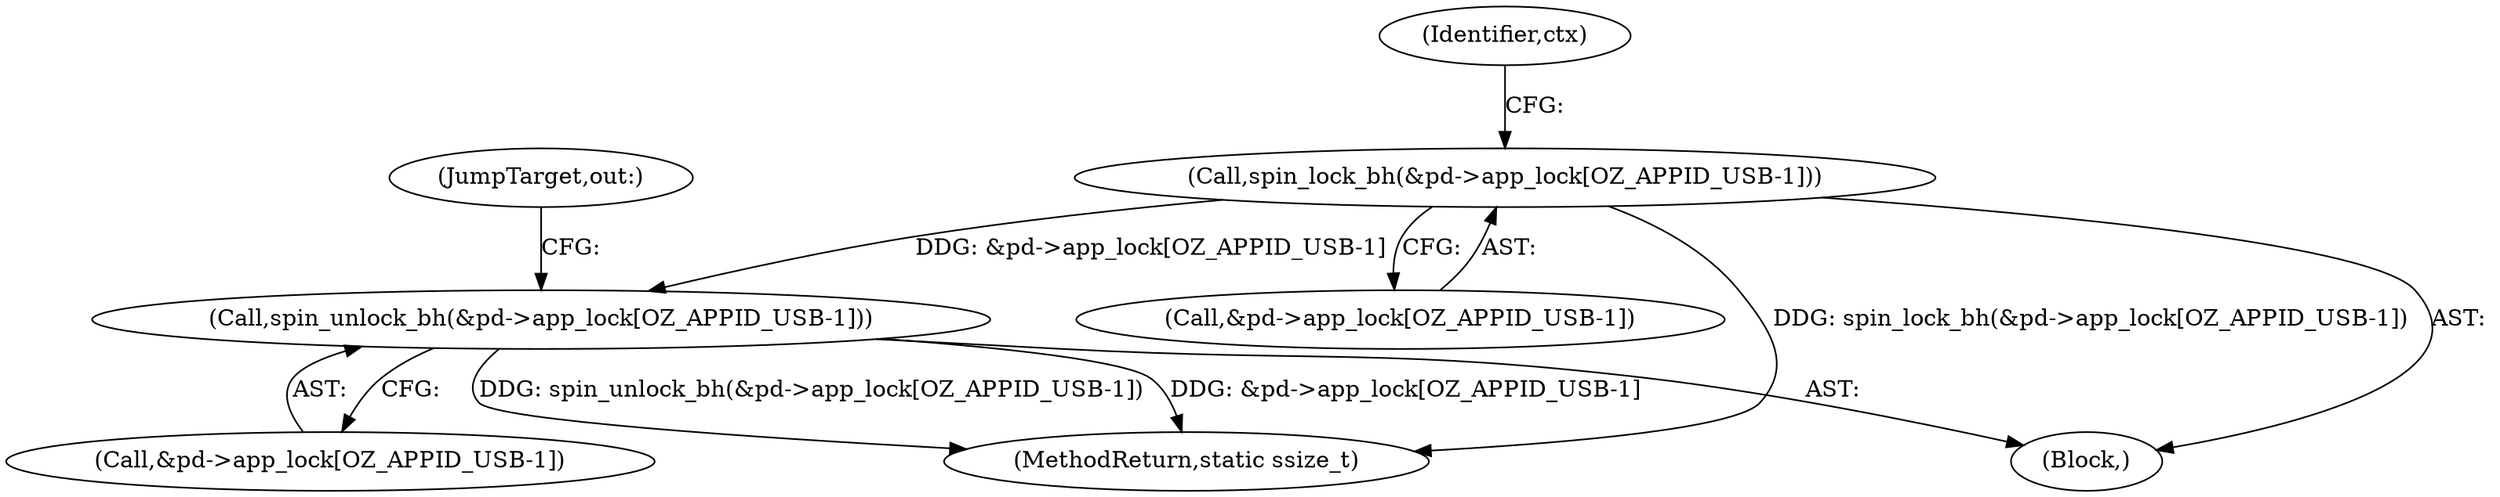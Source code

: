 digraph "0_linux_c2c65cd2e14ada6de44cb527e7f1990bede24e15@array" {
"1000240" [label="(Call,spin_lock_bh(&pd->app_lock[OZ_APPID_USB-1]))"];
"1000303" [label="(Call,spin_unlock_bh(&pd->app_lock[OZ_APPID_USB-1]))"];
"1000312" [label="(JumpTarget,out:)"];
"1000336" [label="(MethodReturn,static ssize_t)"];
"1000241" [label="(Call,&pd->app_lock[OZ_APPID_USB-1])"];
"1000250" [label="(Identifier,ctx)"];
"1000240" [label="(Call,spin_lock_bh(&pd->app_lock[OZ_APPID_USB-1]))"];
"1000304" [label="(Call,&pd->app_lock[OZ_APPID_USB-1])"];
"1000303" [label="(Call,spin_unlock_bh(&pd->app_lock[OZ_APPID_USB-1]))"];
"1000105" [label="(Block,)"];
"1000240" -> "1000105"  [label="AST: "];
"1000240" -> "1000241"  [label="CFG: "];
"1000241" -> "1000240"  [label="AST: "];
"1000250" -> "1000240"  [label="CFG: "];
"1000240" -> "1000336"  [label="DDG: spin_lock_bh(&pd->app_lock[OZ_APPID_USB-1])"];
"1000240" -> "1000303"  [label="DDG: &pd->app_lock[OZ_APPID_USB-1]"];
"1000303" -> "1000105"  [label="AST: "];
"1000303" -> "1000304"  [label="CFG: "];
"1000304" -> "1000303"  [label="AST: "];
"1000312" -> "1000303"  [label="CFG: "];
"1000303" -> "1000336"  [label="DDG: &pd->app_lock[OZ_APPID_USB-1]"];
"1000303" -> "1000336"  [label="DDG: spin_unlock_bh(&pd->app_lock[OZ_APPID_USB-1])"];
}
